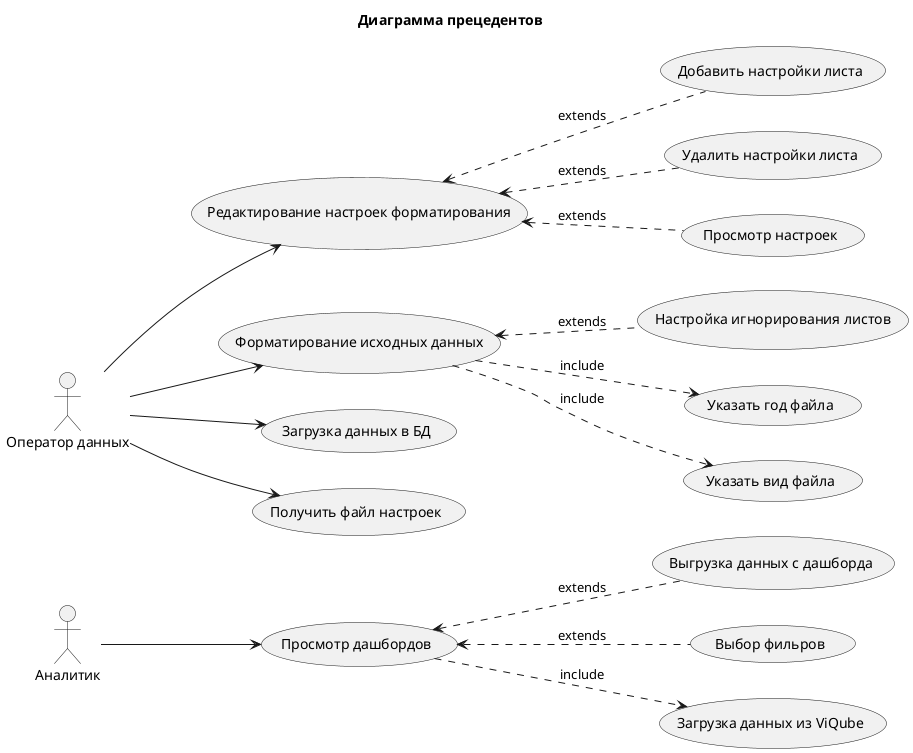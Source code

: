 @startuml usecase
title Диаграмма прецедентов

left to right direction

actor "Оператор данных" as operator
usecase "Загрузка данных в БД" as bd_update
usecase "Форматирование исходных данных" as formating
usecase "Редактирование настроек форматирования" as formating_settings
usecase "Настройка игнорирования листов" as set_ignore
usecase "Добавить настройки листа" as add_sheed
usecase "Удалить настройки листа" as del_sheed
usecase "Просмотр настроек" as show_all_settings
usecase "Получить файл настроек" as get_settings_file

operator --> bd_update
operator --> get_settings_file

operator --> formating
set_ignore .up.> formating: extends
formating ..> (Указать год файла): include
formating ..> (Указать вид файла): include

operator --> formating_settings
add_sheed .up.> formating_settings: extends
del_sheed .up.> formating_settings: extends
show_all_settings .up.> formating_settings: extends

actor "Аналитик" as analitic
usecase "Просмотр дашбордов" as dashboard
usecase "Выгрузка данных c дашборда" as data_from_dash
usecase "Выбор фильров" as filter_for_dash
usecase "Загрузка данных из ViQube" as viqube

analitic --> dashboard
dashboard ..> viqube: include
data_from_dash .up.> dashboard: extends
filter_for_dash .up.> dashboard: extends
@enduml